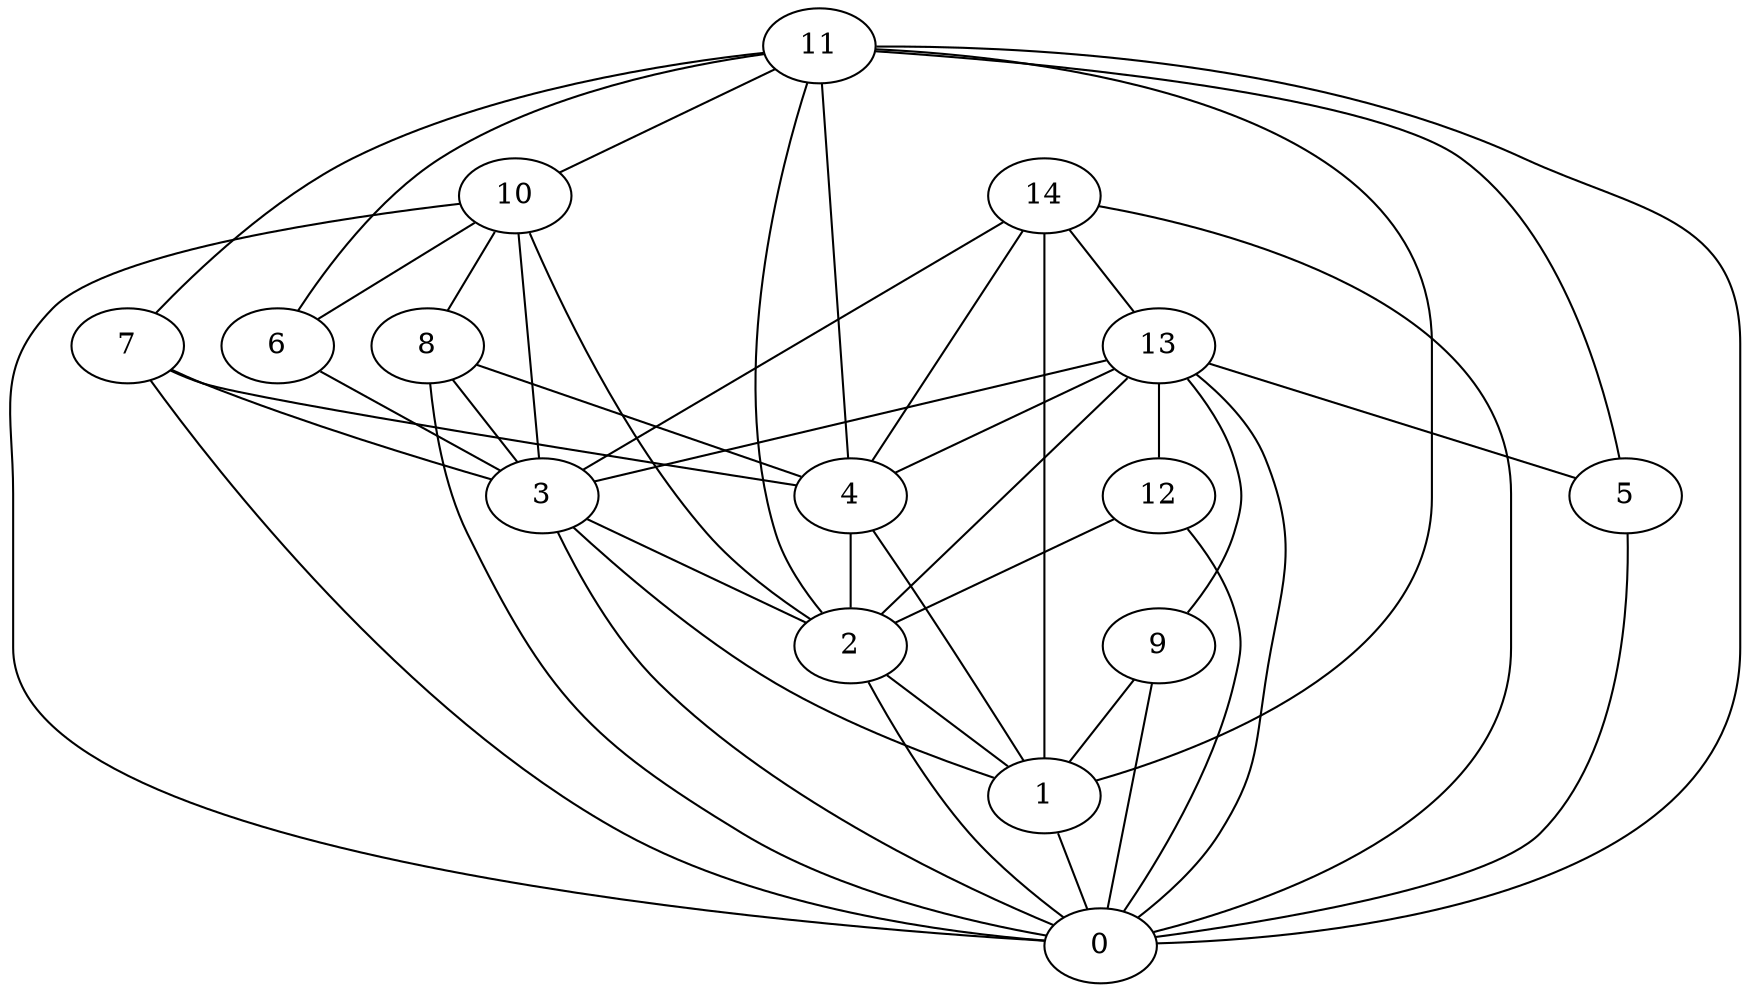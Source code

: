 digraph "sensornet-topology" {
label = "";
rankdir="BT";"0"->"1" [arrowhead = "both"] 
"0"->"2" [arrowhead = "both"] 
"0"->"3" [arrowhead = "both"] 
"0"->"5" [arrowhead = "both"] 
"0"->"7" [arrowhead = "both"] 
"0"->"8" [arrowhead = "both"] 
"0"->"9" [arrowhead = "both"] 
"0"->"10" [arrowhead = "both"] 
"0"->"11" [arrowhead = "both"] 
"0"->"12" [arrowhead = "both"] 
"0"->"13" [arrowhead = "both"] 
"0"->"14" [arrowhead = "both"] 
"1"->"2" [arrowhead = "both"] 
"1"->"3" [arrowhead = "both"] 
"1"->"4" [arrowhead = "both"] 
"1"->"9" [arrowhead = "both"] 
"1"->"11" [arrowhead = "both"] 
"1"->"14" [arrowhead = "both"] 
"2"->"3" [arrowhead = "both"] 
"2"->"4" [arrowhead = "both"] 
"2"->"10" [arrowhead = "both"] 
"2"->"11" [arrowhead = "both"] 
"2"->"12" [arrowhead = "both"] 
"2"->"13" [arrowhead = "both"] 
"3"->"6" [arrowhead = "both"] 
"3"->"7" [arrowhead = "both"] 
"3"->"8" [arrowhead = "both"] 
"3"->"10" [arrowhead = "both"] 
"3"->"13" [arrowhead = "both"] 
"3"->"14" [arrowhead = "both"] 
"4"->"7" [arrowhead = "both"] 
"4"->"8" [arrowhead = "both"] 
"4"->"11" [arrowhead = "both"] 
"4"->"13" [arrowhead = "both"] 
"4"->"14" [arrowhead = "both"] 
"5"->"11" [arrowhead = "both"] 
"5"->"13" [arrowhead = "both"] 
"6"->"10" [arrowhead = "both"] 
"6"->"11" [arrowhead = "both"] 
"7"->"11" [arrowhead = "both"] 
"8"->"10" [arrowhead = "both"] 
"9"->"13" [arrowhead = "both"] 
"10"->"11" [arrowhead = "both"] 
"12"->"13" [arrowhead = "both"] 
"13"->"14" [arrowhead = "both"] 
}